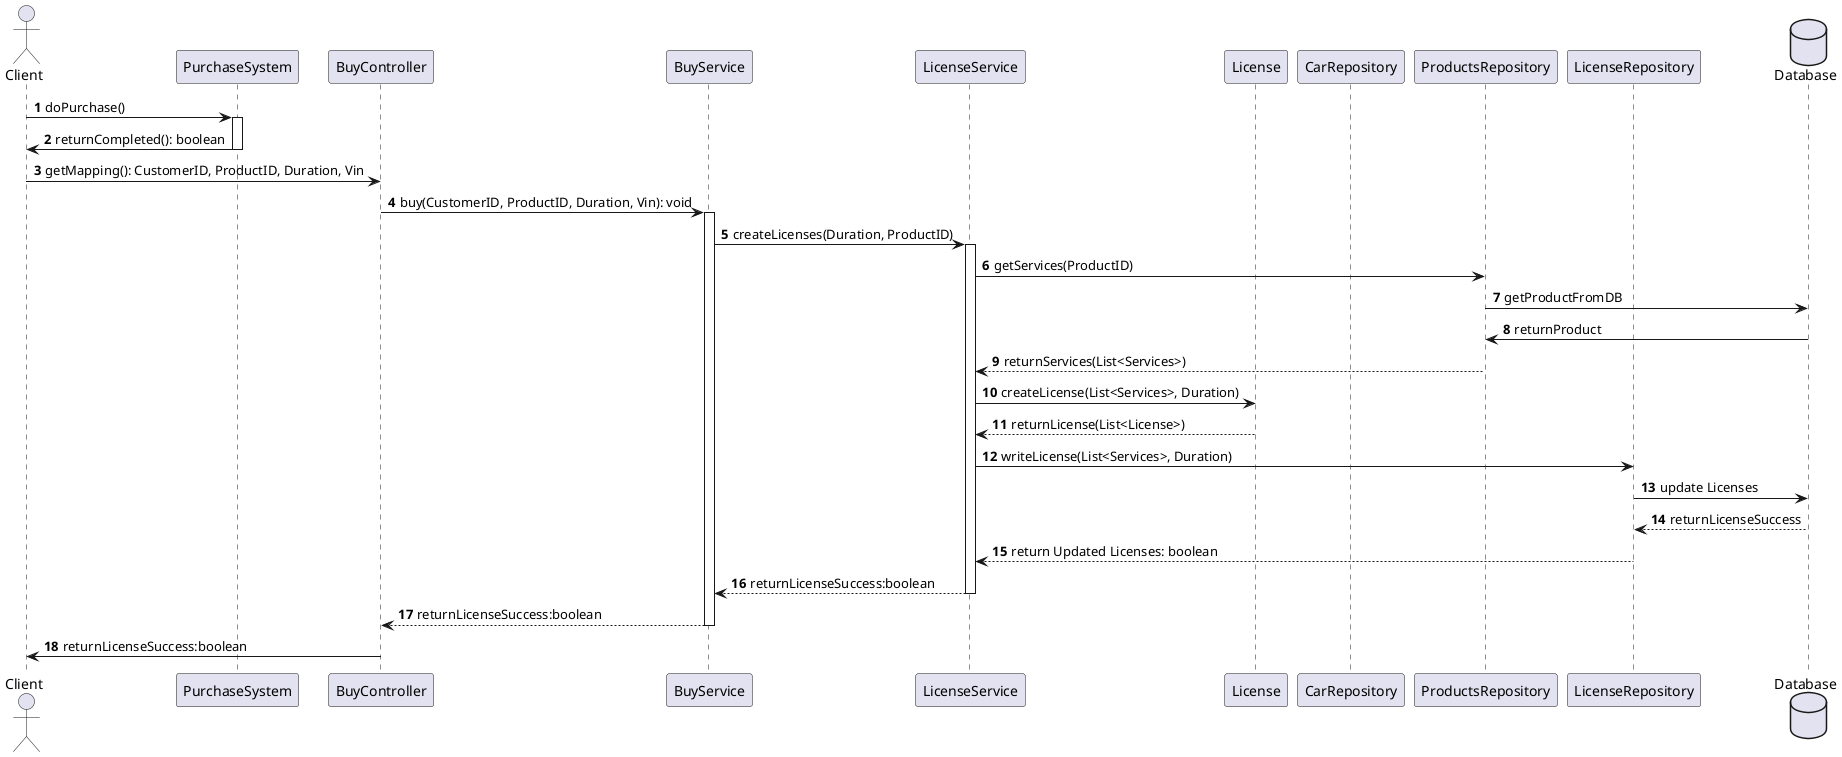 @startuml
'https://plantuml.com/sequence-diagram
autonumber
actor Client as c
participant PurchaseSystem as ps
participant BuyController as co
participant BuyService as s
'participant LicenseController as lc
participant LicenseService as ls
participant License as l
participant CarRepository as ca
participant ProductsRepository as p
participant LicenseRepository as lr
database Database as db

c->ps : doPurchase()
activate ps
ps->c : returnCompleted(): boolean
deactivate ps
c -> co: getMapping(): CustomerID, ProductID, Duration, Vin

co-> s: buy(CustomerID, ProductID, Duration, Vin): void
activate s
's -> ca: setProduct(ProductId, Vin)
'ca -> ls: setService(ServiceID)

s-> ls: createLicenses(Duration, ProductID)
activate ls
ls->p: getServices(ProductID)
p->db: getProductFromDB
db->p: returnProduct
p-->ls: returnServices(List<Services>)


ls->  l: createLicense(List<Services>, Duration)

l-->ls: returnLicense(List<License>)



ls-> lr: writeLicense(List<Services>, Duration)
lr->db: update Licenses
db-->lr: returnLicenseSuccess
lr-->  ls: return Updated Licenses: boolean
ls-->s: returnLicenseSuccess:boolean
deactivate ls
s-->co: returnLicenseSuccess:boolean
deactivate s
co->c: returnLicenseSuccess:boolean




@enduml